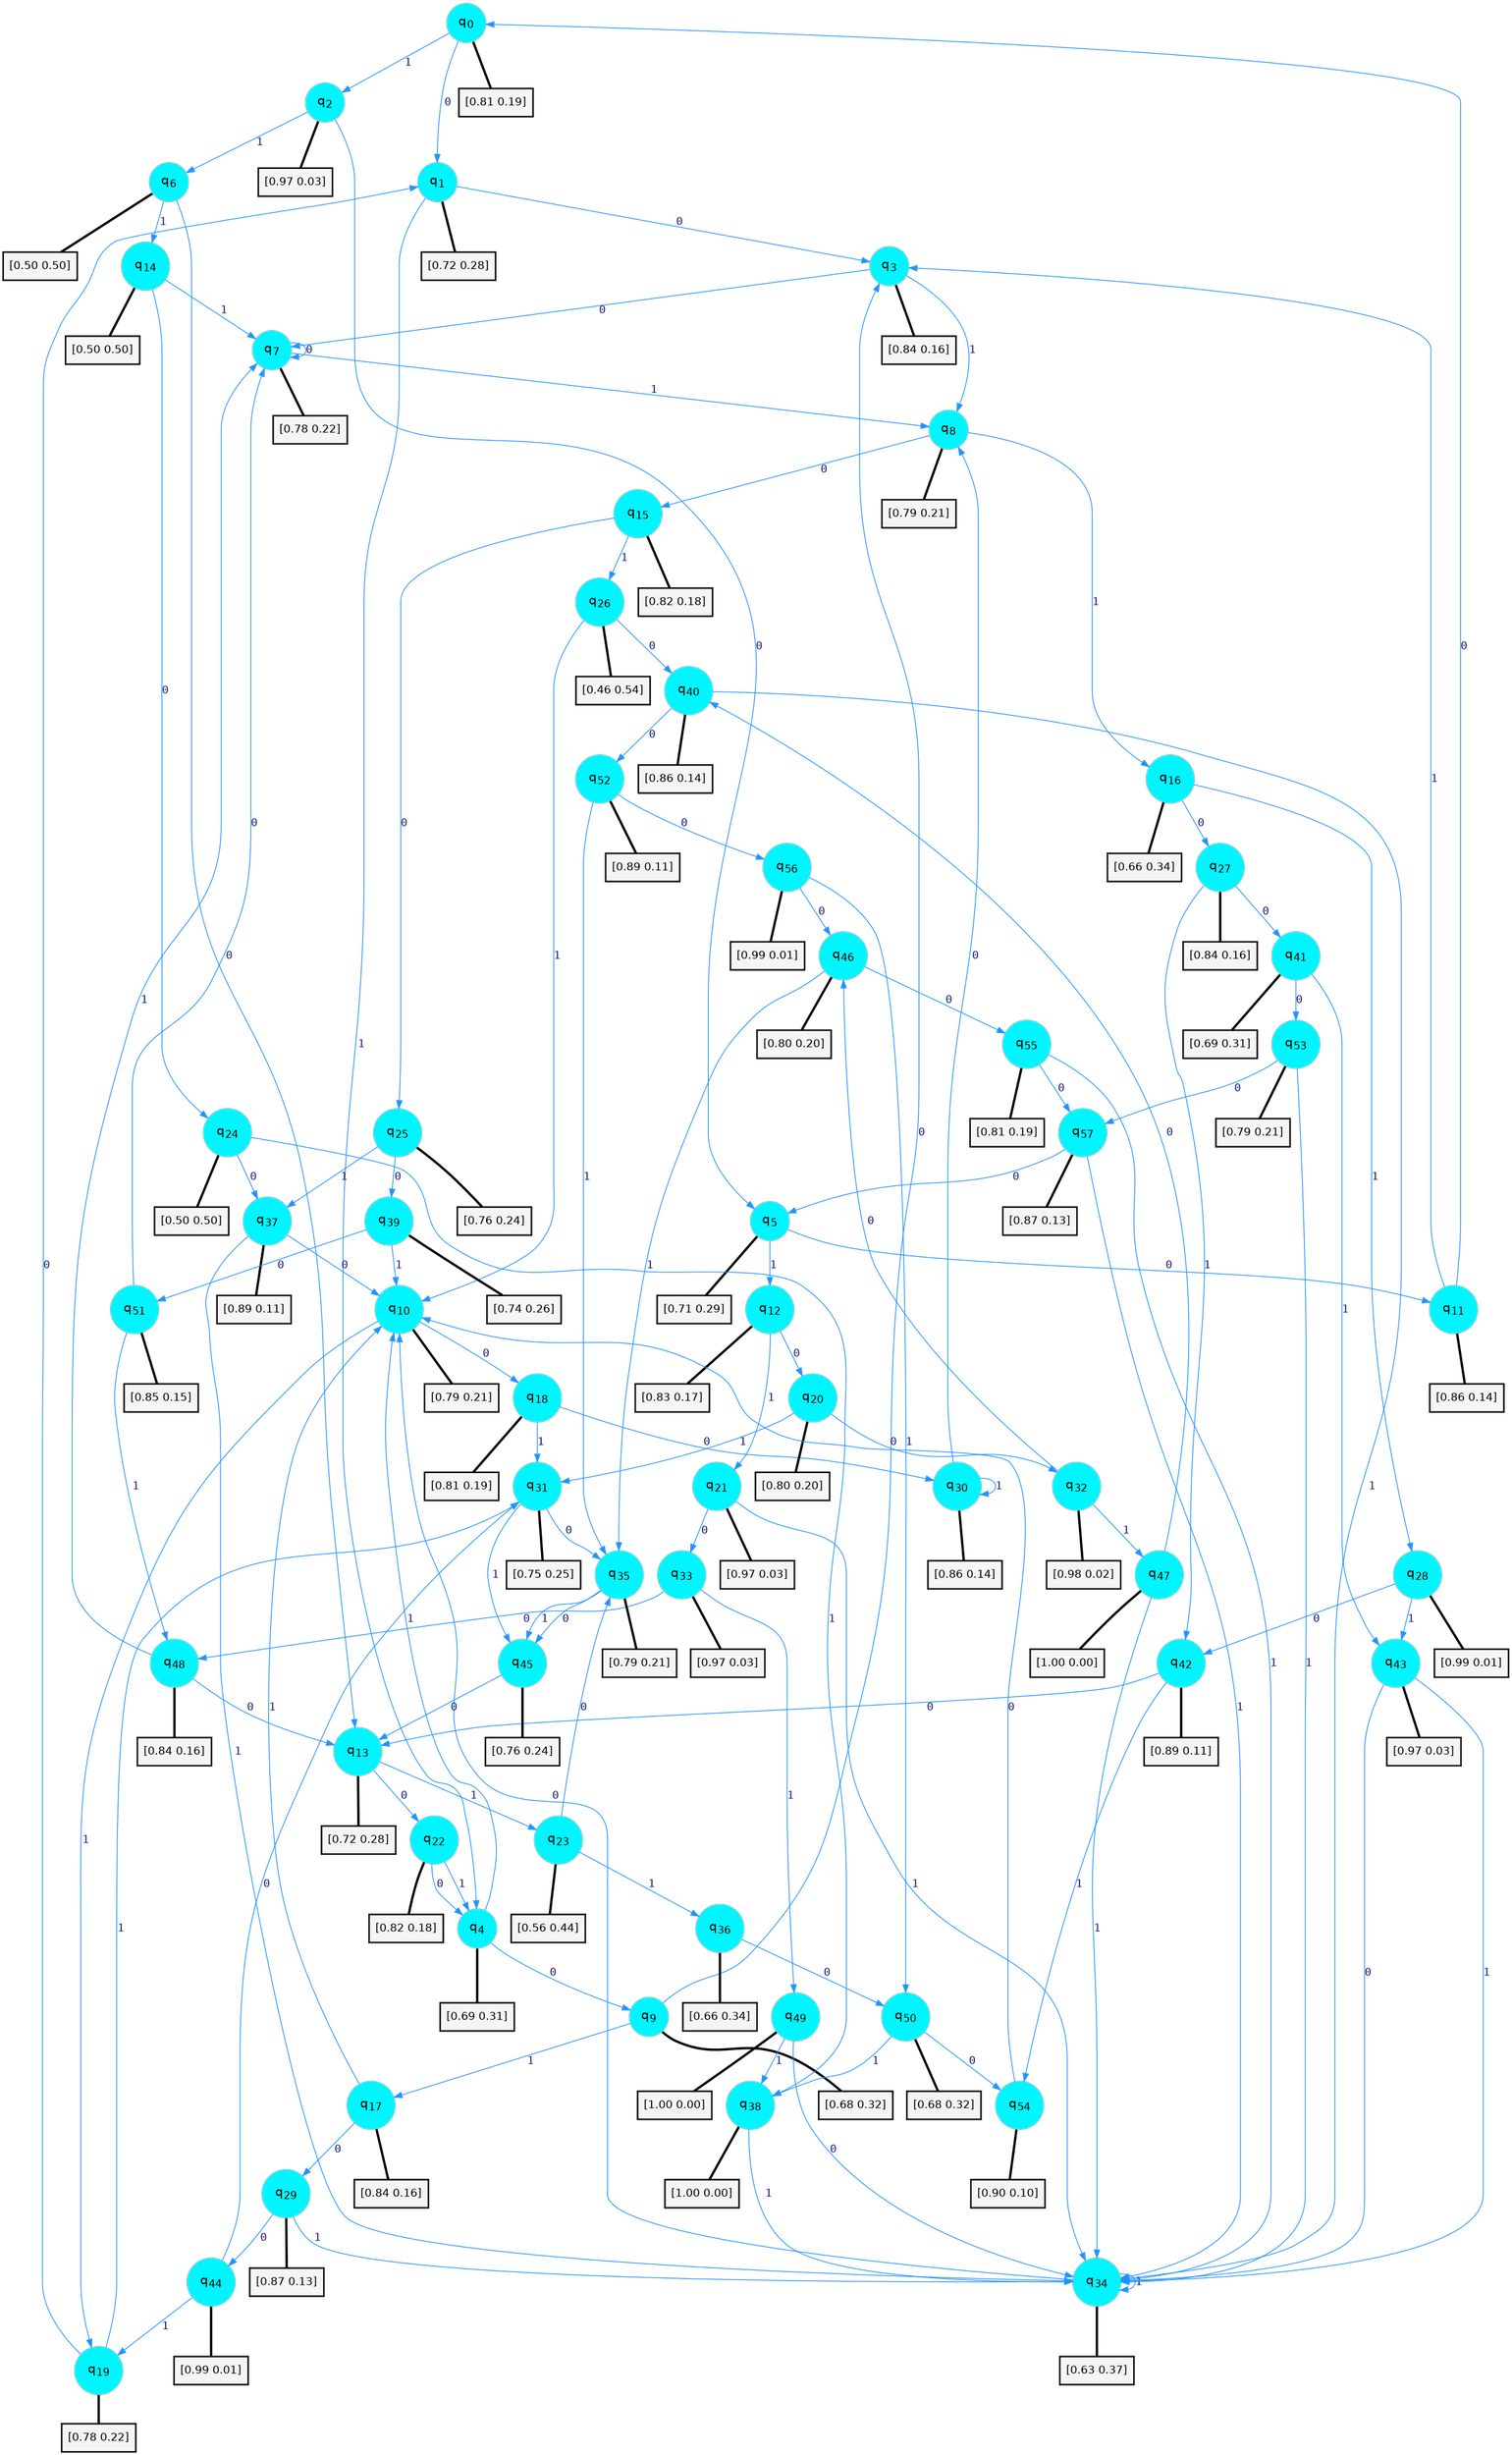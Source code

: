 digraph G {
graph [
bgcolor=transparent, dpi=300, rankdir=TD, size="40,25"];
node [
color=gray, fillcolor=turquoise1, fontcolor=black, fontname=Helvetica, fontsize=16, fontweight=bold, shape=circle, style=filled];
edge [
arrowsize=1, color=dodgerblue1, fontcolor=midnightblue, fontname=courier, fontweight=bold, penwidth=1, style=solid, weight=20];
0[label=<q<SUB>0</SUB>>];
1[label=<q<SUB>1</SUB>>];
2[label=<q<SUB>2</SUB>>];
3[label=<q<SUB>3</SUB>>];
4[label=<q<SUB>4</SUB>>];
5[label=<q<SUB>5</SUB>>];
6[label=<q<SUB>6</SUB>>];
7[label=<q<SUB>7</SUB>>];
8[label=<q<SUB>8</SUB>>];
9[label=<q<SUB>9</SUB>>];
10[label=<q<SUB>10</SUB>>];
11[label=<q<SUB>11</SUB>>];
12[label=<q<SUB>12</SUB>>];
13[label=<q<SUB>13</SUB>>];
14[label=<q<SUB>14</SUB>>];
15[label=<q<SUB>15</SUB>>];
16[label=<q<SUB>16</SUB>>];
17[label=<q<SUB>17</SUB>>];
18[label=<q<SUB>18</SUB>>];
19[label=<q<SUB>19</SUB>>];
20[label=<q<SUB>20</SUB>>];
21[label=<q<SUB>21</SUB>>];
22[label=<q<SUB>22</SUB>>];
23[label=<q<SUB>23</SUB>>];
24[label=<q<SUB>24</SUB>>];
25[label=<q<SUB>25</SUB>>];
26[label=<q<SUB>26</SUB>>];
27[label=<q<SUB>27</SUB>>];
28[label=<q<SUB>28</SUB>>];
29[label=<q<SUB>29</SUB>>];
30[label=<q<SUB>30</SUB>>];
31[label=<q<SUB>31</SUB>>];
32[label=<q<SUB>32</SUB>>];
33[label=<q<SUB>33</SUB>>];
34[label=<q<SUB>34</SUB>>];
35[label=<q<SUB>35</SUB>>];
36[label=<q<SUB>36</SUB>>];
37[label=<q<SUB>37</SUB>>];
38[label=<q<SUB>38</SUB>>];
39[label=<q<SUB>39</SUB>>];
40[label=<q<SUB>40</SUB>>];
41[label=<q<SUB>41</SUB>>];
42[label=<q<SUB>42</SUB>>];
43[label=<q<SUB>43</SUB>>];
44[label=<q<SUB>44</SUB>>];
45[label=<q<SUB>45</SUB>>];
46[label=<q<SUB>46</SUB>>];
47[label=<q<SUB>47</SUB>>];
48[label=<q<SUB>48</SUB>>];
49[label=<q<SUB>49</SUB>>];
50[label=<q<SUB>50</SUB>>];
51[label=<q<SUB>51</SUB>>];
52[label=<q<SUB>52</SUB>>];
53[label=<q<SUB>53</SUB>>];
54[label=<q<SUB>54</SUB>>];
55[label=<q<SUB>55</SUB>>];
56[label=<q<SUB>56</SUB>>];
57[label=<q<SUB>57</SUB>>];
58[label="[0.81 0.19]", shape=box,fontcolor=black, fontname=Helvetica, fontsize=14, penwidth=2, fillcolor=whitesmoke,color=black];
59[label="[0.72 0.28]", shape=box,fontcolor=black, fontname=Helvetica, fontsize=14, penwidth=2, fillcolor=whitesmoke,color=black];
60[label="[0.97 0.03]", shape=box,fontcolor=black, fontname=Helvetica, fontsize=14, penwidth=2, fillcolor=whitesmoke,color=black];
61[label="[0.84 0.16]", shape=box,fontcolor=black, fontname=Helvetica, fontsize=14, penwidth=2, fillcolor=whitesmoke,color=black];
62[label="[0.69 0.31]", shape=box,fontcolor=black, fontname=Helvetica, fontsize=14, penwidth=2, fillcolor=whitesmoke,color=black];
63[label="[0.71 0.29]", shape=box,fontcolor=black, fontname=Helvetica, fontsize=14, penwidth=2, fillcolor=whitesmoke,color=black];
64[label="[0.50 0.50]", shape=box,fontcolor=black, fontname=Helvetica, fontsize=14, penwidth=2, fillcolor=whitesmoke,color=black];
65[label="[0.78 0.22]", shape=box,fontcolor=black, fontname=Helvetica, fontsize=14, penwidth=2, fillcolor=whitesmoke,color=black];
66[label="[0.79 0.21]", shape=box,fontcolor=black, fontname=Helvetica, fontsize=14, penwidth=2, fillcolor=whitesmoke,color=black];
67[label="[0.68 0.32]", shape=box,fontcolor=black, fontname=Helvetica, fontsize=14, penwidth=2, fillcolor=whitesmoke,color=black];
68[label="[0.79 0.21]", shape=box,fontcolor=black, fontname=Helvetica, fontsize=14, penwidth=2, fillcolor=whitesmoke,color=black];
69[label="[0.86 0.14]", shape=box,fontcolor=black, fontname=Helvetica, fontsize=14, penwidth=2, fillcolor=whitesmoke,color=black];
70[label="[0.83 0.17]", shape=box,fontcolor=black, fontname=Helvetica, fontsize=14, penwidth=2, fillcolor=whitesmoke,color=black];
71[label="[0.72 0.28]", shape=box,fontcolor=black, fontname=Helvetica, fontsize=14, penwidth=2, fillcolor=whitesmoke,color=black];
72[label="[0.50 0.50]", shape=box,fontcolor=black, fontname=Helvetica, fontsize=14, penwidth=2, fillcolor=whitesmoke,color=black];
73[label="[0.82 0.18]", shape=box,fontcolor=black, fontname=Helvetica, fontsize=14, penwidth=2, fillcolor=whitesmoke,color=black];
74[label="[0.66 0.34]", shape=box,fontcolor=black, fontname=Helvetica, fontsize=14, penwidth=2, fillcolor=whitesmoke,color=black];
75[label="[0.84 0.16]", shape=box,fontcolor=black, fontname=Helvetica, fontsize=14, penwidth=2, fillcolor=whitesmoke,color=black];
76[label="[0.81 0.19]", shape=box,fontcolor=black, fontname=Helvetica, fontsize=14, penwidth=2, fillcolor=whitesmoke,color=black];
77[label="[0.78 0.22]", shape=box,fontcolor=black, fontname=Helvetica, fontsize=14, penwidth=2, fillcolor=whitesmoke,color=black];
78[label="[0.80 0.20]", shape=box,fontcolor=black, fontname=Helvetica, fontsize=14, penwidth=2, fillcolor=whitesmoke,color=black];
79[label="[0.97 0.03]", shape=box,fontcolor=black, fontname=Helvetica, fontsize=14, penwidth=2, fillcolor=whitesmoke,color=black];
80[label="[0.82 0.18]", shape=box,fontcolor=black, fontname=Helvetica, fontsize=14, penwidth=2, fillcolor=whitesmoke,color=black];
81[label="[0.56 0.44]", shape=box,fontcolor=black, fontname=Helvetica, fontsize=14, penwidth=2, fillcolor=whitesmoke,color=black];
82[label="[0.50 0.50]", shape=box,fontcolor=black, fontname=Helvetica, fontsize=14, penwidth=2, fillcolor=whitesmoke,color=black];
83[label="[0.76 0.24]", shape=box,fontcolor=black, fontname=Helvetica, fontsize=14, penwidth=2, fillcolor=whitesmoke,color=black];
84[label="[0.46 0.54]", shape=box,fontcolor=black, fontname=Helvetica, fontsize=14, penwidth=2, fillcolor=whitesmoke,color=black];
85[label="[0.84 0.16]", shape=box,fontcolor=black, fontname=Helvetica, fontsize=14, penwidth=2, fillcolor=whitesmoke,color=black];
86[label="[0.99 0.01]", shape=box,fontcolor=black, fontname=Helvetica, fontsize=14, penwidth=2, fillcolor=whitesmoke,color=black];
87[label="[0.87 0.13]", shape=box,fontcolor=black, fontname=Helvetica, fontsize=14, penwidth=2, fillcolor=whitesmoke,color=black];
88[label="[0.86 0.14]", shape=box,fontcolor=black, fontname=Helvetica, fontsize=14, penwidth=2, fillcolor=whitesmoke,color=black];
89[label="[0.75 0.25]", shape=box,fontcolor=black, fontname=Helvetica, fontsize=14, penwidth=2, fillcolor=whitesmoke,color=black];
90[label="[0.98 0.02]", shape=box,fontcolor=black, fontname=Helvetica, fontsize=14, penwidth=2, fillcolor=whitesmoke,color=black];
91[label="[0.97 0.03]", shape=box,fontcolor=black, fontname=Helvetica, fontsize=14, penwidth=2, fillcolor=whitesmoke,color=black];
92[label="[0.63 0.37]", shape=box,fontcolor=black, fontname=Helvetica, fontsize=14, penwidth=2, fillcolor=whitesmoke,color=black];
93[label="[0.79 0.21]", shape=box,fontcolor=black, fontname=Helvetica, fontsize=14, penwidth=2, fillcolor=whitesmoke,color=black];
94[label="[0.66 0.34]", shape=box,fontcolor=black, fontname=Helvetica, fontsize=14, penwidth=2, fillcolor=whitesmoke,color=black];
95[label="[0.89 0.11]", shape=box,fontcolor=black, fontname=Helvetica, fontsize=14, penwidth=2, fillcolor=whitesmoke,color=black];
96[label="[1.00 0.00]", shape=box,fontcolor=black, fontname=Helvetica, fontsize=14, penwidth=2, fillcolor=whitesmoke,color=black];
97[label="[0.74 0.26]", shape=box,fontcolor=black, fontname=Helvetica, fontsize=14, penwidth=2, fillcolor=whitesmoke,color=black];
98[label="[0.86 0.14]", shape=box,fontcolor=black, fontname=Helvetica, fontsize=14, penwidth=2, fillcolor=whitesmoke,color=black];
99[label="[0.69 0.31]", shape=box,fontcolor=black, fontname=Helvetica, fontsize=14, penwidth=2, fillcolor=whitesmoke,color=black];
100[label="[0.89 0.11]", shape=box,fontcolor=black, fontname=Helvetica, fontsize=14, penwidth=2, fillcolor=whitesmoke,color=black];
101[label="[0.97 0.03]", shape=box,fontcolor=black, fontname=Helvetica, fontsize=14, penwidth=2, fillcolor=whitesmoke,color=black];
102[label="[0.99 0.01]", shape=box,fontcolor=black, fontname=Helvetica, fontsize=14, penwidth=2, fillcolor=whitesmoke,color=black];
103[label="[0.76 0.24]", shape=box,fontcolor=black, fontname=Helvetica, fontsize=14, penwidth=2, fillcolor=whitesmoke,color=black];
104[label="[0.80 0.20]", shape=box,fontcolor=black, fontname=Helvetica, fontsize=14, penwidth=2, fillcolor=whitesmoke,color=black];
105[label="[1.00 0.00]", shape=box,fontcolor=black, fontname=Helvetica, fontsize=14, penwidth=2, fillcolor=whitesmoke,color=black];
106[label="[0.84 0.16]", shape=box,fontcolor=black, fontname=Helvetica, fontsize=14, penwidth=2, fillcolor=whitesmoke,color=black];
107[label="[1.00 0.00]", shape=box,fontcolor=black, fontname=Helvetica, fontsize=14, penwidth=2, fillcolor=whitesmoke,color=black];
108[label="[0.68 0.32]", shape=box,fontcolor=black, fontname=Helvetica, fontsize=14, penwidth=2, fillcolor=whitesmoke,color=black];
109[label="[0.85 0.15]", shape=box,fontcolor=black, fontname=Helvetica, fontsize=14, penwidth=2, fillcolor=whitesmoke,color=black];
110[label="[0.89 0.11]", shape=box,fontcolor=black, fontname=Helvetica, fontsize=14, penwidth=2, fillcolor=whitesmoke,color=black];
111[label="[0.79 0.21]", shape=box,fontcolor=black, fontname=Helvetica, fontsize=14, penwidth=2, fillcolor=whitesmoke,color=black];
112[label="[0.90 0.10]", shape=box,fontcolor=black, fontname=Helvetica, fontsize=14, penwidth=2, fillcolor=whitesmoke,color=black];
113[label="[0.81 0.19]", shape=box,fontcolor=black, fontname=Helvetica, fontsize=14, penwidth=2, fillcolor=whitesmoke,color=black];
114[label="[0.99 0.01]", shape=box,fontcolor=black, fontname=Helvetica, fontsize=14, penwidth=2, fillcolor=whitesmoke,color=black];
115[label="[0.87 0.13]", shape=box,fontcolor=black, fontname=Helvetica, fontsize=14, penwidth=2, fillcolor=whitesmoke,color=black];
0->1 [label=0];
0->2 [label=1];
0->58 [arrowhead=none, penwidth=3,color=black];
1->3 [label=0];
1->4 [label=1];
1->59 [arrowhead=none, penwidth=3,color=black];
2->5 [label=0];
2->6 [label=1];
2->60 [arrowhead=none, penwidth=3,color=black];
3->7 [label=0];
3->8 [label=1];
3->61 [arrowhead=none, penwidth=3,color=black];
4->9 [label=0];
4->10 [label=1];
4->62 [arrowhead=none, penwidth=3,color=black];
5->11 [label=0];
5->12 [label=1];
5->63 [arrowhead=none, penwidth=3,color=black];
6->13 [label=0];
6->14 [label=1];
6->64 [arrowhead=none, penwidth=3,color=black];
7->7 [label=0];
7->8 [label=1];
7->65 [arrowhead=none, penwidth=3,color=black];
8->15 [label=0];
8->16 [label=1];
8->66 [arrowhead=none, penwidth=3,color=black];
9->3 [label=0];
9->17 [label=1];
9->67 [arrowhead=none, penwidth=3,color=black];
10->18 [label=0];
10->19 [label=1];
10->68 [arrowhead=none, penwidth=3,color=black];
11->0 [label=0];
11->3 [label=1];
11->69 [arrowhead=none, penwidth=3,color=black];
12->20 [label=0];
12->21 [label=1];
12->70 [arrowhead=none, penwidth=3,color=black];
13->22 [label=0];
13->23 [label=1];
13->71 [arrowhead=none, penwidth=3,color=black];
14->24 [label=0];
14->7 [label=1];
14->72 [arrowhead=none, penwidth=3,color=black];
15->25 [label=0];
15->26 [label=1];
15->73 [arrowhead=none, penwidth=3,color=black];
16->27 [label=0];
16->28 [label=1];
16->74 [arrowhead=none, penwidth=3,color=black];
17->29 [label=0];
17->10 [label=1];
17->75 [arrowhead=none, penwidth=3,color=black];
18->30 [label=0];
18->31 [label=1];
18->76 [arrowhead=none, penwidth=3,color=black];
19->1 [label=0];
19->31 [label=1];
19->77 [arrowhead=none, penwidth=3,color=black];
20->32 [label=0];
20->31 [label=1];
20->78 [arrowhead=none, penwidth=3,color=black];
21->33 [label=0];
21->34 [label=1];
21->79 [arrowhead=none, penwidth=3,color=black];
22->4 [label=0];
22->4 [label=1];
22->80 [arrowhead=none, penwidth=3,color=black];
23->35 [label=0];
23->36 [label=1];
23->81 [arrowhead=none, penwidth=3,color=black];
24->37 [label=0];
24->38 [label=1];
24->82 [arrowhead=none, penwidth=3,color=black];
25->39 [label=0];
25->37 [label=1];
25->83 [arrowhead=none, penwidth=3,color=black];
26->40 [label=0];
26->10 [label=1];
26->84 [arrowhead=none, penwidth=3,color=black];
27->41 [label=0];
27->42 [label=1];
27->85 [arrowhead=none, penwidth=3,color=black];
28->42 [label=0];
28->43 [label=1];
28->86 [arrowhead=none, penwidth=3,color=black];
29->44 [label=0];
29->34 [label=1];
29->87 [arrowhead=none, penwidth=3,color=black];
30->8 [label=0];
30->30 [label=1];
30->88 [arrowhead=none, penwidth=3,color=black];
31->35 [label=0];
31->45 [label=1];
31->89 [arrowhead=none, penwidth=3,color=black];
32->46 [label=0];
32->47 [label=1];
32->90 [arrowhead=none, penwidth=3,color=black];
33->48 [label=0];
33->49 [label=1];
33->91 [arrowhead=none, penwidth=3,color=black];
34->10 [label=0];
34->34 [label=1];
34->92 [arrowhead=none, penwidth=3,color=black];
35->45 [label=0];
35->45 [label=1];
35->93 [arrowhead=none, penwidth=3,color=black];
36->50 [label=0];
36->94 [arrowhead=none, penwidth=3,color=black];
37->10 [label=0];
37->34 [label=1];
37->95 [arrowhead=none, penwidth=3,color=black];
38->34 [label=1];
38->96 [arrowhead=none, penwidth=3,color=black];
39->51 [label=0];
39->10 [label=1];
39->97 [arrowhead=none, penwidth=3,color=black];
40->52 [label=0];
40->34 [label=1];
40->98 [arrowhead=none, penwidth=3,color=black];
41->53 [label=0];
41->43 [label=1];
41->99 [arrowhead=none, penwidth=3,color=black];
42->13 [label=0];
42->54 [label=1];
42->100 [arrowhead=none, penwidth=3,color=black];
43->34 [label=0];
43->34 [label=1];
43->101 [arrowhead=none, penwidth=3,color=black];
44->31 [label=0];
44->19 [label=1];
44->102 [arrowhead=none, penwidth=3,color=black];
45->13 [label=0];
45->103 [arrowhead=none, penwidth=3,color=black];
46->55 [label=0];
46->35 [label=1];
46->104 [arrowhead=none, penwidth=3,color=black];
47->40 [label=0];
47->34 [label=1];
47->105 [arrowhead=none, penwidth=3,color=black];
48->13 [label=0];
48->7 [label=1];
48->106 [arrowhead=none, penwidth=3,color=black];
49->34 [label=0];
49->38 [label=1];
49->107 [arrowhead=none, penwidth=3,color=black];
50->54 [label=0];
50->38 [label=1];
50->108 [arrowhead=none, penwidth=3,color=black];
51->7 [label=0];
51->48 [label=1];
51->109 [arrowhead=none, penwidth=3,color=black];
52->56 [label=0];
52->35 [label=1];
52->110 [arrowhead=none, penwidth=3,color=black];
53->57 [label=0];
53->34 [label=1];
53->111 [arrowhead=none, penwidth=3,color=black];
54->10 [label=0];
54->112 [arrowhead=none, penwidth=3,color=black];
55->57 [label=0];
55->34 [label=1];
55->113 [arrowhead=none, penwidth=3,color=black];
56->46 [label=0];
56->50 [label=1];
56->114 [arrowhead=none, penwidth=3,color=black];
57->5 [label=0];
57->34 [label=1];
57->115 [arrowhead=none, penwidth=3,color=black];
}
